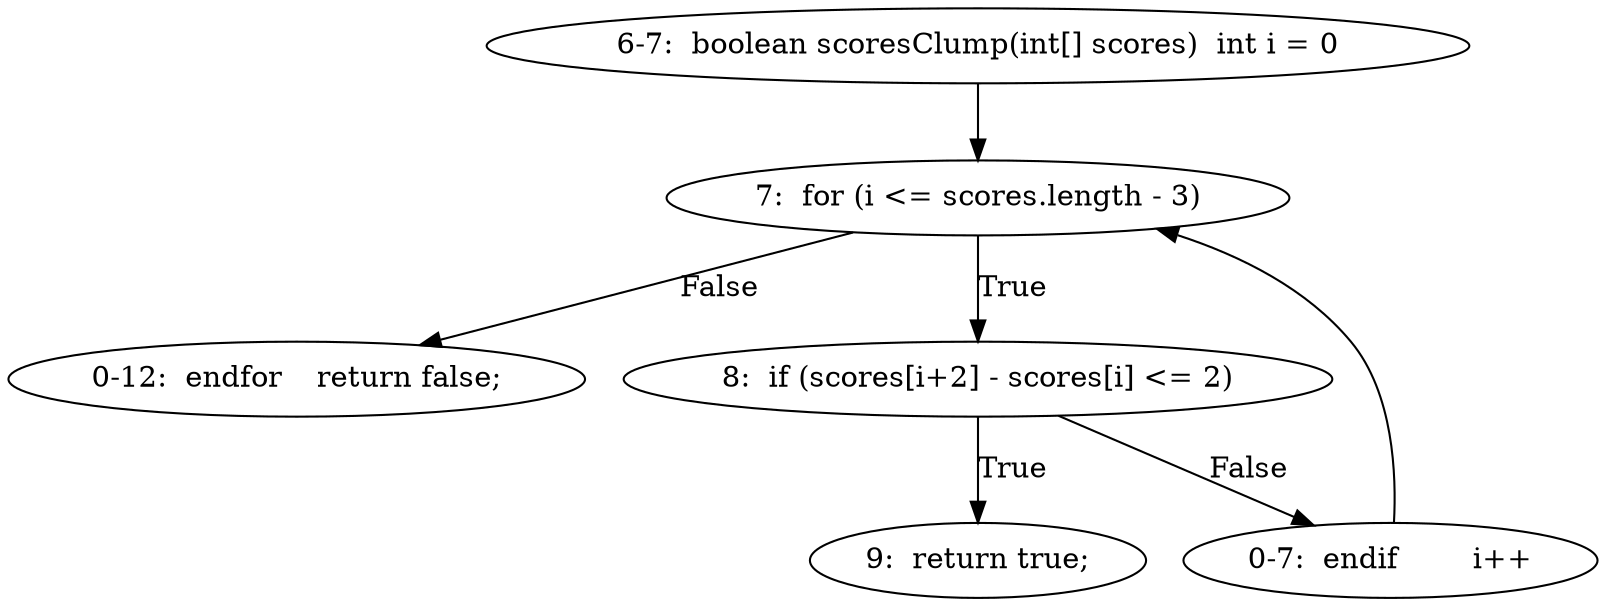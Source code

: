 digraph result_test { 
// graph-vertices
  a1  [label="6-7:  boolean scoresClump(int[] scores)	int i = 0"]; 
  2  [label="7:  for (i <= scores.length - 3)"]; 
  a2  [label="0-12:  endfor	return false;"]; 
  5  [label="8:  if (scores[i+2] - scores[i] <= 2)"]; 
  6  [label="9:  return true;"]; 
  a3  [label="0-7:  endif	i++"]; 
// graph-edges
  a1 -> 2;
  2 -> a2  [label="False"]; 
  2 -> 5  [label="True"]; 
  5 -> 6  [label="True"]; 
  5 -> a3  [label="False"]; 
  a3 -> 2;
}